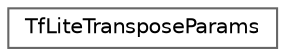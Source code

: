 digraph "Graphical Class Hierarchy"
{
 // LATEX_PDF_SIZE
  bgcolor="transparent";
  edge [fontname=Helvetica,fontsize=10,labelfontname=Helvetica,labelfontsize=10];
  node [fontname=Helvetica,fontsize=10,shape=box,height=0.2,width=0.4];
  rankdir="LR";
  Node0 [id="Node000000",label="TfLiteTransposeParams",height=0.2,width=0.4,color="grey40", fillcolor="white", style="filled",URL="$struct_tf_lite_transpose_params.html",tooltip=" "];
}
